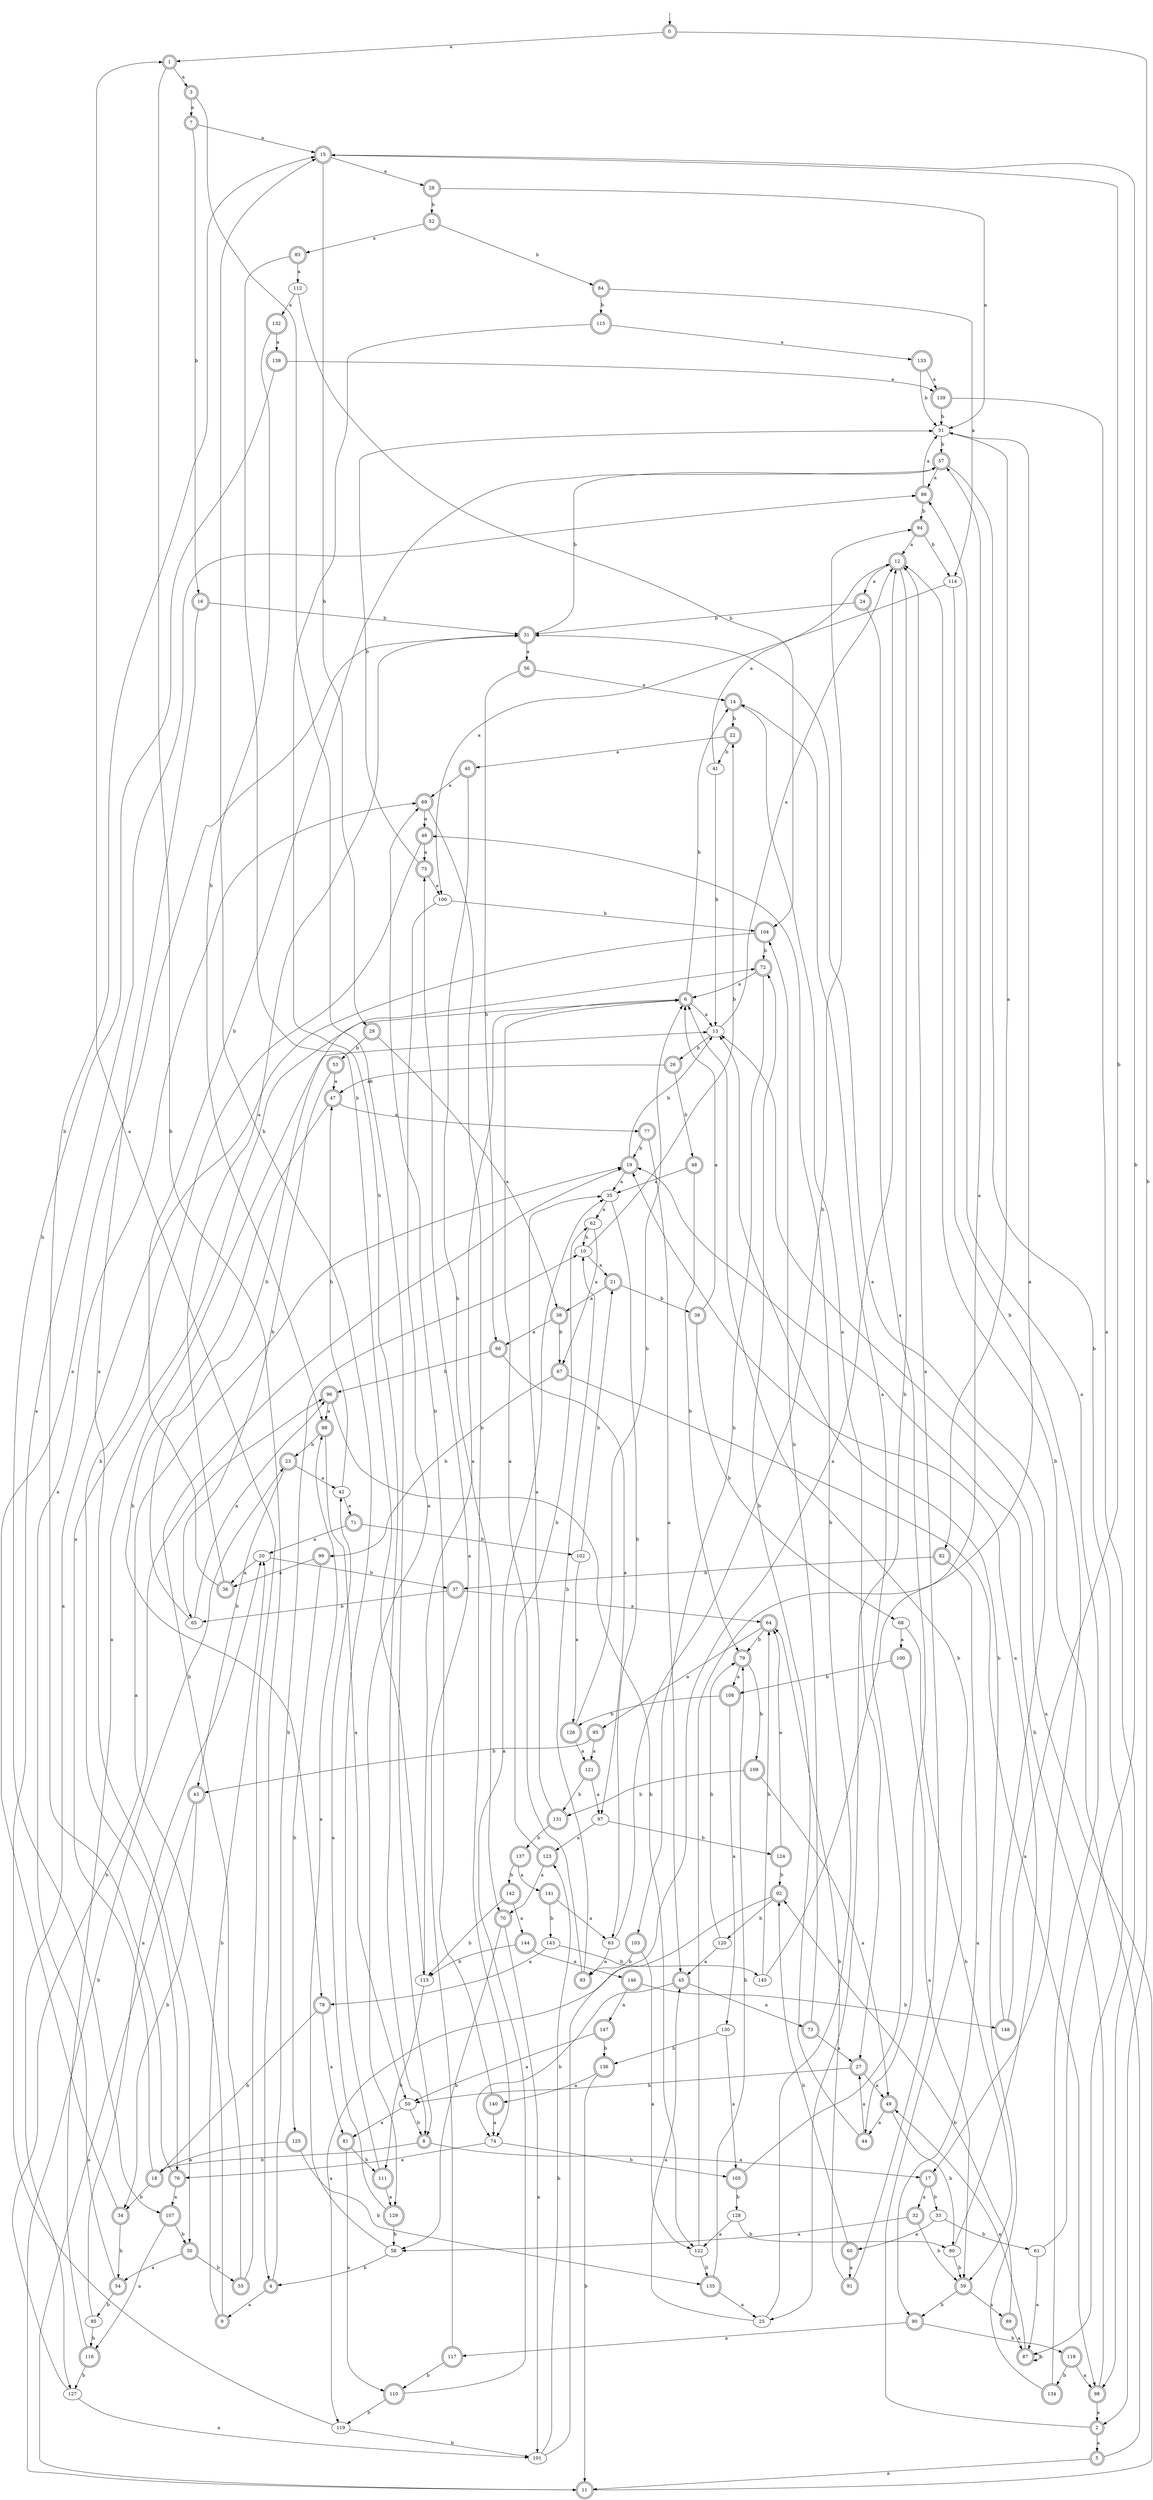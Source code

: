 digraph RandomDFA {
  __start0 [label="", shape=none];
  __start0 -> 0 [label=""];
  0 [shape=circle] [shape=doublecircle]
  0 -> 1 [label="a"]
  0 -> 2 [label="b"]
  1 [shape=doublecircle]
  1 -> 3 [label="a"]
  1 -> 4 [label="b"]
  2 [shape=doublecircle]
  2 -> 5 [label="a"]
  2 -> 6 [label="b"]
  3 [shape=doublecircle]
  3 -> 7 [label="a"]
  3 -> 8 [label="b"]
  4 [shape=doublecircle]
  4 -> 9 [label="a"]
  4 -> 10 [label="b"]
  5 [shape=doublecircle]
  5 -> 11 [label="a"]
  5 -> 12 [label="b"]
  6 [shape=doublecircle]
  6 -> 13 [label="a"]
  6 -> 14 [label="b"]
  7 [shape=doublecircle]
  7 -> 15 [label="a"]
  7 -> 16 [label="b"]
  8 [shape=doublecircle]
  8 -> 17 [label="a"]
  8 -> 18 [label="b"]
  9 [shape=doublecircle]
  9 -> 19 [label="a"]
  9 -> 20 [label="b"]
  10
  10 -> 21 [label="a"]
  10 -> 22 [label="b"]
  11 [shape=doublecircle]
  11 -> 13 [label="a"]
  11 -> 23 [label="b"]
  12 [shape=doublecircle]
  12 -> 24 [label="a"]
  12 -> 25 [label="b"]
  13
  13 -> 12 [label="a"]
  13 -> 26 [label="b"]
  14 [shape=doublecircle]
  14 -> 27 [label="a"]
  14 -> 22 [label="b"]
  15 [shape=doublecircle]
  15 -> 28 [label="a"]
  15 -> 29 [label="b"]
  16 [shape=doublecircle]
  16 -> 30 [label="a"]
  16 -> 31 [label="b"]
  17 [shape=doublecircle]
  17 -> 32 [label="a"]
  17 -> 33 [label="b"]
  18 [shape=doublecircle]
  18 -> 6 [label="a"]
  18 -> 34 [label="b"]
  19 [shape=doublecircle]
  19 -> 35 [label="a"]
  19 -> 13 [label="b"]
  20
  20 -> 36 [label="a"]
  20 -> 37 [label="b"]
  21 [shape=doublecircle]
  21 -> 38 [label="a"]
  21 -> 39 [label="b"]
  22 [shape=doublecircle]
  22 -> 40 [label="a"]
  22 -> 41 [label="b"]
  23 [shape=doublecircle]
  23 -> 42 [label="a"]
  23 -> 43 [label="b"]
  24 [shape=doublecircle]
  24 -> 44 [label="a"]
  24 -> 31 [label="b"]
  25
  25 -> 45 [label="a"]
  25 -> 46 [label="b"]
  26 [shape=doublecircle]
  26 -> 47 [label="a"]
  26 -> 48 [label="b"]
  27 [shape=doublecircle]
  27 -> 49 [label="a"]
  27 -> 50 [label="b"]
  28 [shape=doublecircle]
  28 -> 51 [label="a"]
  28 -> 52 [label="b"]
  29 [shape=doublecircle]
  29 -> 38 [label="a"]
  29 -> 53 [label="b"]
  30 [shape=doublecircle]
  30 -> 54 [label="a"]
  30 -> 55 [label="b"]
  31 [shape=doublecircle]
  31 -> 56 [label="a"]
  31 -> 57 [label="b"]
  32 [shape=doublecircle]
  32 -> 58 [label="a"]
  32 -> 59 [label="b"]
  33
  33 -> 60 [label="a"]
  33 -> 61 [label="b"]
  34 [shape=doublecircle]
  34 -> 31 [label="a"]
  34 -> 54 [label="b"]
  35
  35 -> 62 [label="a"]
  35 -> 63 [label="b"]
  36 [shape=doublecircle]
  36 -> 31 [label="a"]
  36 -> 57 [label="b"]
  37 [shape=doublecircle]
  37 -> 64 [label="a"]
  37 -> 65 [label="b"]
  38 [shape=doublecircle]
  38 -> 66 [label="a"]
  38 -> 67 [label="b"]
  39 [shape=doublecircle]
  39 -> 6 [label="a"]
  39 -> 68 [label="b"]
  40 [shape=doublecircle]
  40 -> 69 [label="a"]
  40 -> 70 [label="b"]
  41
  41 -> 12 [label="a"]
  41 -> 13 [label="b"]
  42
  42 -> 71 [label="a"]
  42 -> 47 [label="b"]
  43 [shape=doublecircle]
  43 -> 11 [label="a"]
  43 -> 34 [label="b"]
  44 [shape=doublecircle]
  44 -> 27 [label="a"]
  44 -> 72 [label="b"]
  45 [shape=doublecircle]
  45 -> 73 [label="a"]
  45 -> 74 [label="b"]
  46 [shape=doublecircle]
  46 -> 75 [label="a"]
  46 -> 76 [label="b"]
  47 [shape=doublecircle]
  47 -> 77 [label="a"]
  47 -> 78 [label="b"]
  48 [shape=doublecircle]
  48 -> 35 [label="a"]
  48 -> 79 [label="b"]
  49 [shape=doublecircle]
  49 -> 44 [label="a"]
  49 -> 80 [label="b"]
  50
  50 -> 81 [label="a"]
  50 -> 8 [label="b"]
  51
  51 -> 82 [label="a"]
  51 -> 57 [label="b"]
  52 [shape=doublecircle]
  52 -> 83 [label="a"]
  52 -> 84 [label="b"]
  53 [shape=doublecircle]
  53 -> 47 [label="a"]
  53 -> 65 [label="b"]
  54 [shape=doublecircle]
  54 -> 69 [label="a"]
  54 -> 85 [label="b"]
  55 [shape=doublecircle]
  55 -> 1 [label="a"]
  55 -> 19 [label="b"]
  56 [shape=doublecircle]
  56 -> 14 [label="a"]
  56 -> 66 [label="b"]
  57 [shape=doublecircle]
  57 -> 86 [label="a"]
  57 -> 87 [label="b"]
  58
  58 -> 88 [label="a"]
  58 -> 4 [label="b"]
  59 [shape=doublecircle]
  59 -> 89 [label="a"]
  59 -> 90 [label="b"]
  60 [shape=doublecircle]
  60 -> 91 [label="a"]
  60 -> 92 [label="b"]
  61
  61 -> 87 [label="a"]
  61 -> 15 [label="b"]
  62
  62 -> 67 [label="a"]
  62 -> 10 [label="b"]
  63
  63 -> 93 [label="a"]
  63 -> 94 [label="b"]
  64 [shape=doublecircle]
  64 -> 95 [label="a"]
  64 -> 79 [label="b"]
  65
  65 -> 96 [label="a"]
  65 -> 72 [label="b"]
  66 [shape=doublecircle]
  66 -> 97 [label="a"]
  66 -> 96 [label="b"]
  67 [shape=doublecircle]
  67 -> 98 [label="a"]
  67 -> 99 [label="b"]
  68
  68 -> 100 [label="a"]
  68 -> 59 [label="b"]
  69 [shape=doublecircle]
  69 -> 46 [label="a"]
  69 -> 74 [label="b"]
  70 [shape=doublecircle]
  70 -> 101 [label="a"]
  70 -> 58 [label="b"]
  71 [shape=doublecircle]
  71 -> 20 [label="a"]
  71 -> 102 [label="b"]
  72 [shape=doublecircle]
  72 -> 6 [label="a"]
  72 -> 103 [label="b"]
  73 [shape=doublecircle]
  73 -> 27 [label="a"]
  73 -> 104 [label="b"]
  74
  74 -> 76 [label="a"]
  74 -> 105 [label="b"]
  75 [shape=doublecircle]
  75 -> 106 [label="a"]
  75 -> 51 [label="b"]
  76 [shape=doublecircle]
  76 -> 107 [label="a"]
  76 -> 15 [label="b"]
  77 [shape=doublecircle]
  77 -> 45 [label="a"]
  77 -> 19 [label="b"]
  78 [shape=doublecircle]
  78 -> 81 [label="a"]
  78 -> 18 [label="b"]
  79 [shape=doublecircle]
  79 -> 108 [label="a"]
  79 -> 109 [label="b"]
  80
  80 -> 19 [label="a"]
  80 -> 59 [label="b"]
  81 [shape=doublecircle]
  81 -> 110 [label="a"]
  81 -> 111 [label="b"]
  82 [shape=doublecircle]
  82 -> 90 [label="a"]
  82 -> 37 [label="b"]
  83 [shape=doublecircle]
  83 -> 112 [label="a"]
  83 -> 113 [label="b"]
  84 [shape=doublecircle]
  84 -> 114 [label="a"]
  84 -> 115 [label="b"]
  85
  85 -> 20 [label="a"]
  85 -> 116 [label="b"]
  86 [shape=doublecircle]
  86 -> 51 [label="a"]
  86 -> 94 [label="b"]
  87 [shape=doublecircle]
  87 -> 49 [label="a"]
  87 -> 87 [label="b"]
  88 [shape=doublecircle]
  88 -> 50 [label="a"]
  88 -> 23 [label="b"]
  89 [shape=doublecircle]
  89 -> 87 [label="a"]
  89 -> 92 [label="b"]
  90 [shape=doublecircle]
  90 -> 117 [label="a"]
  90 -> 118 [label="b"]
  91 [shape=doublecircle]
  91 -> 12 [label="a"]
  91 -> 64 [label="b"]
  92 [shape=doublecircle]
  92 -> 119 [label="a"]
  92 -> 120 [label="b"]
  93 [shape=doublecircle]
  93 -> 6 [label="a"]
  93 -> 10 [label="b"]
  94 [shape=doublecircle]
  94 -> 12 [label="a"]
  94 -> 114 [label="b"]
  95 [shape=doublecircle]
  95 -> 121 [label="a"]
  95 -> 43 [label="b"]
  96 [shape=doublecircle]
  96 -> 88 [label="a"]
  96 -> 122 [label="b"]
  97
  97 -> 123 [label="a"]
  97 -> 124 [label="b"]
  98 [shape=doublecircle]
  98 -> 2 [label="a"]
  98 -> 19 [label="b"]
  99 [shape=doublecircle]
  99 -> 36 [label="a"]
  99 -> 125 [label="b"]
  100 [shape=doublecircle]
  100 -> 59 [label="a"]
  100 -> 108 [label="b"]
  101
  101 -> 12 [label="a"]
  101 -> 123 [label="b"]
  102
  102 -> 126 [label="a"]
  102 -> 21 [label="b"]
  103 [shape=doublecircle]
  103 -> 122 [label="a"]
  103 -> 93 [label="b"]
  104 [shape=doublecircle]
  104 -> 127 [label="a"]
  104 -> 72 [label="b"]
  105 [shape=doublecircle]
  105 -> 14 [label="a"]
  105 -> 128 [label="b"]
  106
  106 -> 129 [label="a"]
  106 -> 104 [label="b"]
  107 [shape=doublecircle]
  107 -> 116 [label="a"]
  107 -> 30 [label="b"]
  108 [shape=doublecircle]
  108 -> 130 [label="a"]
  108 -> 126 [label="b"]
  109 [shape=doublecircle]
  109 -> 49 [label="a"]
  109 -> 131 [label="b"]
  110 [shape=doublecircle]
  110 -> 35 [label="a"]
  110 -> 119 [label="b"]
  111 [shape=doublecircle]
  111 -> 129 [label="a"]
  111 -> 15 [label="b"]
  112
  112 -> 132 [label="a"]
  112 -> 104 [label="b"]
  113
  113 -> 6 [label="a"]
  113 -> 111 [label="b"]
  114
  114 -> 106 [label="a"]
  114 -> 17 [label="b"]
  115 [shape=doublecircle]
  115 -> 133 [label="a"]
  115 -> 8 [label="b"]
  116 [shape=doublecircle]
  116 -> 13 [label="a"]
  116 -> 127 [label="b"]
  117 [shape=doublecircle]
  117 -> 75 [label="a"]
  117 -> 110 [label="b"]
  118 [shape=doublecircle]
  118 -> 98 [label="a"]
  118 -> 134 [label="b"]
  119
  119 -> 86 [label="a"]
  119 -> 101 [label="b"]
  120
  120 -> 45 [label="a"]
  120 -> 79 [label="b"]
  121 [shape=doublecircle]
  121 -> 97 [label="a"]
  121 -> 131 [label="b"]
  122
  122 -> 51 [label="a"]
  122 -> 135 [label="b"]
  123 [shape=doublecircle]
  123 -> 70 [label="a"]
  123 -> 62 [label="b"]
  124 [shape=doublecircle]
  124 -> 64 [label="a"]
  124 -> 92 [label="b"]
  125 [shape=doublecircle]
  125 -> 18 [label="a"]
  125 -> 135 [label="b"]
  126 [shape=doublecircle]
  126 -> 121 [label="a"]
  126 -> 6 [label="b"]
  127
  127 -> 101 [label="a"]
  127 -> 96 [label="b"]
  128
  128 -> 122 [label="a"]
  128 -> 80 [label="b"]
  129 [shape=doublecircle]
  129 -> 42 [label="a"]
  129 -> 58 [label="b"]
  130
  130 -> 105 [label="a"]
  130 -> 136 [label="b"]
  131 [shape=doublecircle]
  131 -> 35 [label="a"]
  131 -> 137 [label="b"]
  132 [shape=doublecircle]
  132 -> 138 [label="a"]
  132 -> 88 [label="b"]
  133 [shape=doublecircle]
  133 -> 139 [label="a"]
  133 -> 51 [label="b"]
  134 [shape=doublecircle]
  134 -> 86 [label="a"]
  134 -> 13 [label="b"]
  135 [shape=doublecircle]
  135 -> 25 [label="a"]
  135 -> 79 [label="b"]
  136 [shape=doublecircle]
  136 -> 140 [label="a"]
  136 -> 11 [label="b"]
  137 [shape=doublecircle]
  137 -> 141 [label="a"]
  137 -> 142 [label="b"]
  138 [shape=doublecircle]
  138 -> 139 [label="a"]
  138 -> 107 [label="b"]
  139 [shape=doublecircle]
  139 -> 98 [label="a"]
  139 -> 51 [label="b"]
  140 [shape=doublecircle]
  140 -> 74 [label="a"]
  140 -> 69 [label="b"]
  141 [shape=doublecircle]
  141 -> 63 [label="a"]
  141 -> 143 [label="b"]
  142 [shape=doublecircle]
  142 -> 144 [label="a"]
  142 -> 113 [label="b"]
  143
  143 -> 78 [label="a"]
  143 -> 145 [label="b"]
  144 [shape=doublecircle]
  144 -> 146 [label="a"]
  144 -> 113 [label="b"]
  145
  145 -> 57 [label="a"]
  145 -> 64 [label="b"]
  146 [shape=doublecircle]
  146 -> 147 [label="a"]
  146 -> 148 [label="b"]
  147 [shape=doublecircle]
  147 -> 50 [label="a"]
  147 -> 136 [label="b"]
  148 [shape=doublecircle]
  148 -> 31 [label="a"]
  148 -> 15 [label="b"]
}
